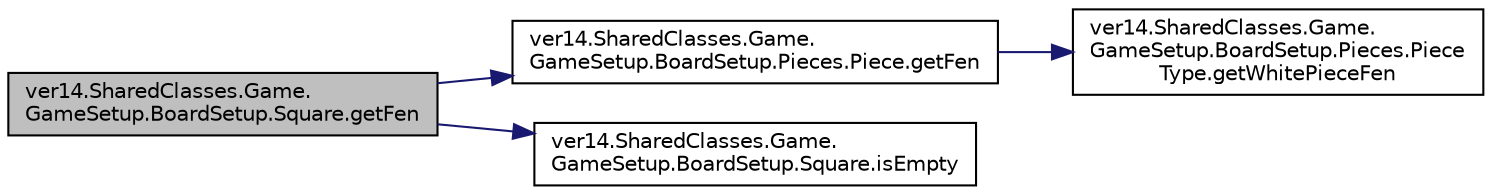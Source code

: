 digraph "ver14.SharedClasses.Game.GameSetup.BoardSetup.Square.getFen"
{
 // LATEX_PDF_SIZE
  edge [fontname="Helvetica",fontsize="10",labelfontname="Helvetica",labelfontsize="10"];
  node [fontname="Helvetica",fontsize="10",shape=record];
  rankdir="LR";
  Node1 [label="ver14.SharedClasses.Game.\lGameSetup.BoardSetup.Square.getFen",height=0.2,width=0.4,color="black", fillcolor="grey75", style="filled", fontcolor="black",tooltip=" "];
  Node1 -> Node2 [color="midnightblue",fontsize="10",style="solid"];
  Node2 [label="ver14.SharedClasses.Game.\lGameSetup.BoardSetup.Pieces.Piece.getFen",height=0.2,width=0.4,color="black", fillcolor="white", style="filled",URL="$enumver14_1_1_shared_classes_1_1_game_1_1_game_setup_1_1_board_setup_1_1_pieces_1_1_piece.html#a3e79a97311c2f717c255322413d5e3a3",tooltip=" "];
  Node2 -> Node3 [color="midnightblue",fontsize="10",style="solid"];
  Node3 [label="ver14.SharedClasses.Game.\lGameSetup.BoardSetup.Pieces.Piece\lType.getWhitePieceFen",height=0.2,width=0.4,color="black", fillcolor="white", style="filled",URL="$enumver14_1_1_shared_classes_1_1_game_1_1_game_setup_1_1_board_setup_1_1_pieces_1_1_piece_type.html#ad66eff70e84b8c1aade7c8d74b97a26d",tooltip=" "];
  Node1 -> Node4 [color="midnightblue",fontsize="10",style="solid"];
  Node4 [label="ver14.SharedClasses.Game.\lGameSetup.BoardSetup.Square.isEmpty",height=0.2,width=0.4,color="black", fillcolor="white", style="filled",URL="$classver14_1_1_shared_classes_1_1_game_1_1_game_setup_1_1_board_setup_1_1_square.html#a08c1e62ce65187fc1efd4b495c8643d2",tooltip=" "];
}
